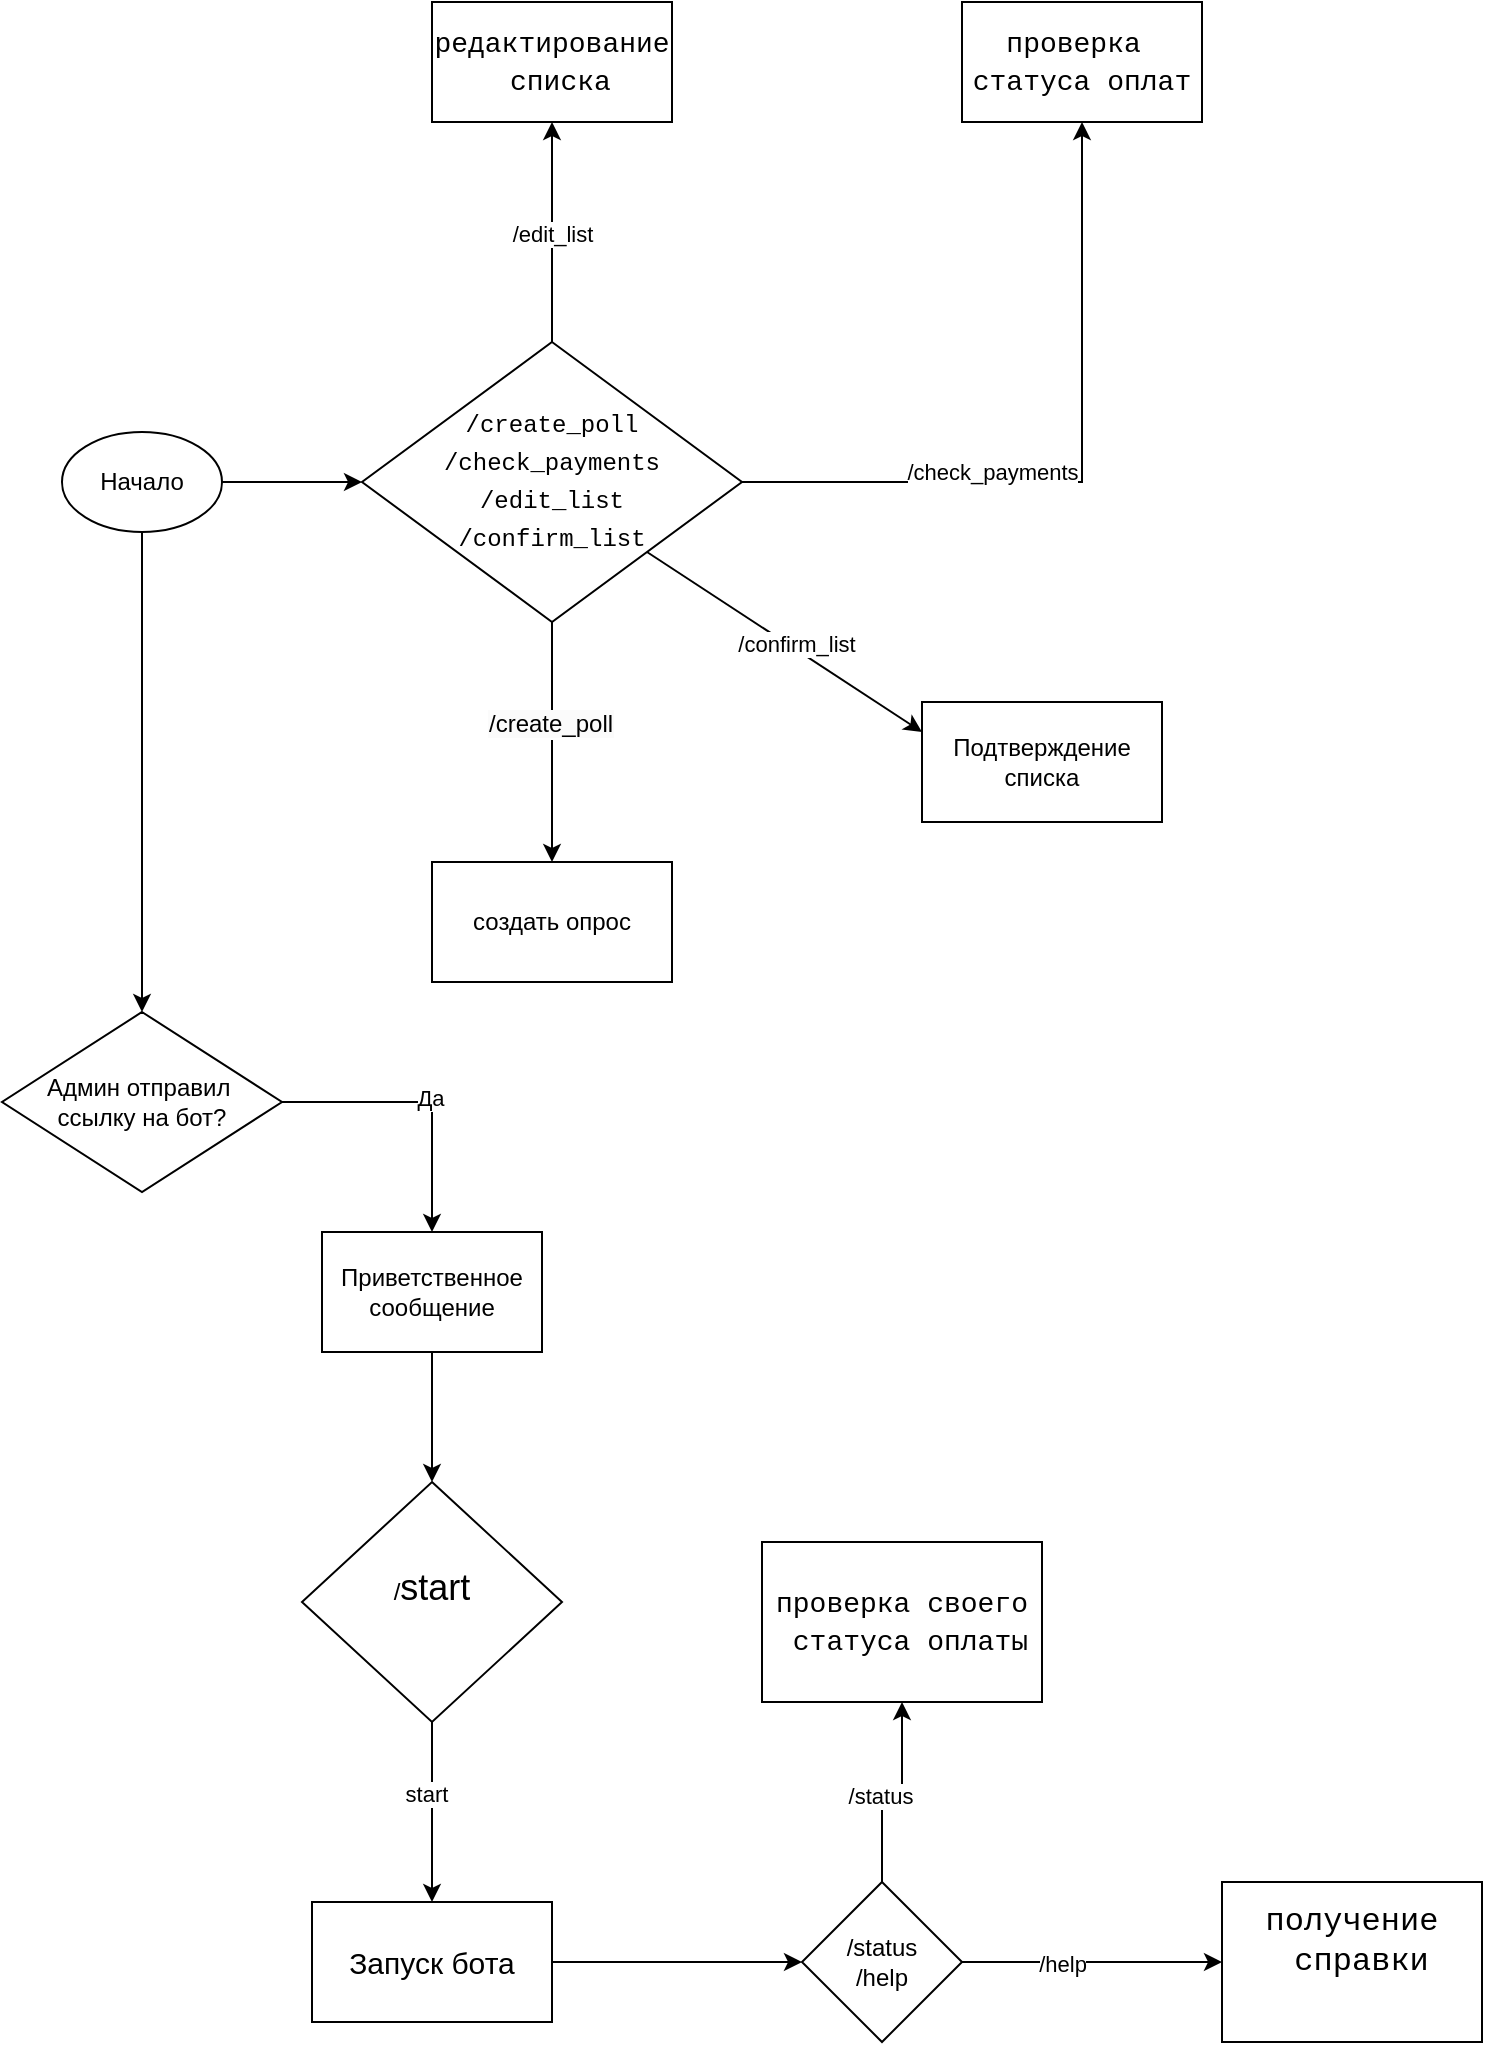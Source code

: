 <mxfile version="26.1.0">
  <diagram name="Страница — 1" id="Jb-5Hu8HWLz_g-Zm4u8E">
    <mxGraphModel dx="2004" dy="2534" grid="1" gridSize="10" guides="1" tooltips="1" connect="1" arrows="1" fold="1" page="1" pageScale="1" pageWidth="1200" pageHeight="1400" math="0" shadow="0">
      <root>
        <mxCell id="0" />
        <mxCell id="1" parent="0" />
        <mxCell id="6FAnHJaDgQSI7gQvsbUK-6" value="" style="edgeStyle=orthogonalEdgeStyle;rounded=0;orthogonalLoop=1;jettySize=auto;html=1;" edge="1" parent="1" source="6FAnHJaDgQSI7gQvsbUK-2" target="6FAnHJaDgQSI7gQvsbUK-5">
          <mxGeometry relative="1" as="geometry" />
        </mxCell>
        <mxCell id="6FAnHJaDgQSI7gQvsbUK-7" value="Да" style="edgeLabel;html=1;align=center;verticalAlign=middle;resizable=0;points=[];" vertex="1" connectable="0" parent="6FAnHJaDgQSI7gQvsbUK-6">
          <mxGeometry x="-0.191" y="2" relative="1" as="geometry">
            <mxPoint x="17" as="offset" />
          </mxGeometry>
        </mxCell>
        <mxCell id="6FAnHJaDgQSI7gQvsbUK-2" value="Админ отправил&amp;nbsp;&lt;div&gt;ссылку на бот?&lt;/div&gt;" style="rhombus;whiteSpace=wrap;html=1;rounded=0;" vertex="1" parent="1">
          <mxGeometry x="370" y="445" width="140" height="90" as="geometry" />
        </mxCell>
        <mxCell id="6FAnHJaDgQSI7gQvsbUK-5" value="Приветственное сообщение" style="rounded=0;whiteSpace=wrap;html=1;" vertex="1" parent="1">
          <mxGeometry x="530" y="555" width="110" height="60" as="geometry" />
        </mxCell>
        <mxCell id="6FAnHJaDgQSI7gQvsbUK-13" value="" style="edgeStyle=orthogonalEdgeStyle;rounded=0;orthogonalLoop=1;jettySize=auto;html=1;" edge="1" parent="1" source="6FAnHJaDgQSI7gQvsbUK-12" target="6FAnHJaDgQSI7gQvsbUK-2">
          <mxGeometry relative="1" as="geometry">
            <Array as="points">
              <mxPoint x="440" y="235" />
              <mxPoint x="440" y="235" />
            </Array>
          </mxGeometry>
        </mxCell>
        <mxCell id="6FAnHJaDgQSI7gQvsbUK-28" value="" style="edgeStyle=orthogonalEdgeStyle;rounded=0;orthogonalLoop=1;jettySize=auto;html=1;" edge="1" parent="1" source="6FAnHJaDgQSI7gQvsbUK-12" target="6FAnHJaDgQSI7gQvsbUK-24">
          <mxGeometry relative="1" as="geometry" />
        </mxCell>
        <mxCell id="6FAnHJaDgQSI7gQvsbUK-12" value="Начало" style="ellipse;whiteSpace=wrap;html=1;" vertex="1" parent="1">
          <mxGeometry x="400" y="155" width="80" height="50" as="geometry" />
        </mxCell>
        <mxCell id="6FAnHJaDgQSI7gQvsbUK-30" value="" style="edgeStyle=orthogonalEdgeStyle;rounded=0;orthogonalLoop=1;jettySize=auto;html=1;" edge="1" parent="1" source="6FAnHJaDgQSI7gQvsbUK-24" target="6FAnHJaDgQSI7gQvsbUK-29">
          <mxGeometry relative="1" as="geometry" />
        </mxCell>
        <mxCell id="6FAnHJaDgQSI7gQvsbUK-31" value="&lt;span style=&quot;font-size: 12px; text-wrap-mode: wrap; background-color: rgb(251, 251, 251);&quot;&gt;/create_poll&lt;/span&gt;" style="edgeLabel;html=1;align=center;verticalAlign=middle;resizable=0;points=[];" vertex="1" connectable="0" parent="6FAnHJaDgQSI7gQvsbUK-30">
          <mxGeometry x="-0.15" y="-1" relative="1" as="geometry">
            <mxPoint as="offset" />
          </mxGeometry>
        </mxCell>
        <mxCell id="6FAnHJaDgQSI7gQvsbUK-33" value="" style="edgeStyle=orthogonalEdgeStyle;rounded=0;orthogonalLoop=1;jettySize=auto;html=1;" edge="1" parent="1" source="6FAnHJaDgQSI7gQvsbUK-24" target="6FAnHJaDgQSI7gQvsbUK-32">
          <mxGeometry relative="1" as="geometry" />
        </mxCell>
        <mxCell id="6FAnHJaDgQSI7gQvsbUK-34" value="/check_payments" style="edgeLabel;html=1;align=center;verticalAlign=middle;resizable=0;points=[];" vertex="1" connectable="0" parent="6FAnHJaDgQSI7gQvsbUK-33">
          <mxGeometry x="-0.295" y="5" relative="1" as="geometry">
            <mxPoint x="1" as="offset" />
          </mxGeometry>
        </mxCell>
        <mxCell id="6FAnHJaDgQSI7gQvsbUK-36" value="" style="edgeStyle=orthogonalEdgeStyle;rounded=0;orthogonalLoop=1;jettySize=auto;html=1;" edge="1" parent="1" source="6FAnHJaDgQSI7gQvsbUK-24" target="6FAnHJaDgQSI7gQvsbUK-35">
          <mxGeometry relative="1" as="geometry" />
        </mxCell>
        <mxCell id="6FAnHJaDgQSI7gQvsbUK-37" value="/edit_list" style="edgeLabel;html=1;align=center;verticalAlign=middle;resizable=0;points=[];" vertex="1" connectable="0" parent="6FAnHJaDgQSI7gQvsbUK-36">
          <mxGeometry x="-0.015" relative="1" as="geometry">
            <mxPoint as="offset" />
          </mxGeometry>
        </mxCell>
        <mxCell id="6FAnHJaDgQSI7gQvsbUK-24" value="&lt;div style=&quot;font-family: Consolas, &amp;quot;Courier New&amp;quot;, monospace; line-height: 19px; white-space: pre;&quot;&gt;&lt;font&gt;/create_poll&lt;/font&gt;&lt;/div&gt;&lt;div style=&quot;font-family: Consolas, &amp;quot;Courier New&amp;quot;, monospace; line-height: 19px; white-space: pre;&quot;&gt;&lt;div style=&quot;line-height: 19px;&quot;&gt;&lt;span&gt;&lt;font&gt;/check_payments&lt;/font&gt;&lt;/span&gt;&lt;/div&gt;&lt;div style=&quot;line-height: 19px;&quot;&gt;&lt;div style=&quot;line-height: 19px;&quot;&gt;&lt;font&gt;/edit_list&lt;/font&gt;&lt;/div&gt;&lt;div style=&quot;line-height: 19px;&quot;&gt;&lt;div style=&quot;line-height: 19px;&quot;&gt;&lt;font&gt;/confirm_list&lt;/font&gt;&lt;/div&gt;&lt;/div&gt;&lt;/div&gt;&lt;/div&gt;" style="rhombus;whiteSpace=wrap;html=1;fillColor=none;" vertex="1" parent="1">
          <mxGeometry x="550" y="110" width="190" height="140" as="geometry" />
        </mxCell>
        <mxCell id="6FAnHJaDgQSI7gQvsbUK-29" value="создать опрос" style="whiteSpace=wrap;html=1;fillColor=none;" vertex="1" parent="1">
          <mxGeometry x="585" y="370" width="120" height="60" as="geometry" />
        </mxCell>
        <mxCell id="6FAnHJaDgQSI7gQvsbUK-32" value="&lt;div style=&quot;font-family: Consolas, &amp;quot;Courier New&amp;quot;, monospace; font-size: 14px; line-height: 19px; white-space: pre;&quot;&gt;&lt;span style=&quot;background-color: light-dark(#ffffff, var(--ge-dark-color, #121212));&quot;&gt;проверка &lt;/span&gt;&lt;/div&gt;&lt;div style=&quot;font-family: Consolas, &amp;quot;Courier New&amp;quot;, monospace; font-size: 14px; line-height: 19px; white-space: pre;&quot;&gt;статуса опла&lt;span&gt;т&lt;/span&gt;&lt;/div&gt;" style="whiteSpace=wrap;html=1;fillColor=none;" vertex="1" parent="1">
          <mxGeometry x="850" y="-60" width="120" height="60" as="geometry" />
        </mxCell>
        <mxCell id="6FAnHJaDgQSI7gQvsbUK-35" value="&lt;div style=&quot;font-family: Consolas, &amp;quot;Courier New&amp;quot;, monospace; font-size: 14px; line-height: 19px; white-space: pre;&quot;&gt;&lt;span&gt;редактирование&lt;/span&gt;&lt;/div&gt;&lt;div style=&quot;font-family: Consolas, &amp;quot;Courier New&amp;quot;, monospace; font-size: 14px; line-height: 19px; white-space: pre; background-color: rgb(255, 255, 255);&quot;&gt;&lt;span&gt; списка&lt;/span&gt;&lt;/div&gt;" style="whiteSpace=wrap;html=1;fillColor=none;" vertex="1" parent="1">
          <mxGeometry x="585" y="-60" width="120" height="60" as="geometry" />
        </mxCell>
        <mxCell id="6FAnHJaDgQSI7gQvsbUK-38" value="Подтверждение списка" style="rounded=0;whiteSpace=wrap;html=1;" vertex="1" parent="1">
          <mxGeometry x="830" y="290" width="120" height="60" as="geometry" />
        </mxCell>
        <mxCell id="6FAnHJaDgQSI7gQvsbUK-40" value="" style="endArrow=classic;html=1;rounded=0;entryX=0;entryY=0.25;entryDx=0;entryDy=0;exitX=1;exitY=1;exitDx=0;exitDy=0;" edge="1" parent="1" source="6FAnHJaDgQSI7gQvsbUK-24" target="6FAnHJaDgQSI7gQvsbUK-38">
          <mxGeometry width="50" height="50" relative="1" as="geometry">
            <mxPoint x="700" y="255" as="sourcePoint" />
            <mxPoint x="750" y="205" as="targetPoint" />
          </mxGeometry>
        </mxCell>
        <mxCell id="6FAnHJaDgQSI7gQvsbUK-41" value="/confirm_list" style="edgeLabel;html=1;align=center;verticalAlign=middle;resizable=0;points=[];" vertex="1" connectable="0" parent="6FAnHJaDgQSI7gQvsbUK-40">
          <mxGeometry x="0.074" y="2" relative="1" as="geometry">
            <mxPoint y="-1" as="offset" />
          </mxGeometry>
        </mxCell>
        <mxCell id="6FAnHJaDgQSI7gQvsbUK-47" value="" style="edgeStyle=orthogonalEdgeStyle;rounded=0;orthogonalLoop=1;jettySize=auto;html=1;" edge="1" parent="1" source="6FAnHJaDgQSI7gQvsbUK-44" target="6FAnHJaDgQSI7gQvsbUK-46">
          <mxGeometry relative="1" as="geometry" />
        </mxCell>
        <mxCell id="6FAnHJaDgQSI7gQvsbUK-48" value="start" style="edgeLabel;html=1;align=center;verticalAlign=middle;resizable=0;points=[];" vertex="1" connectable="0" parent="6FAnHJaDgQSI7gQvsbUK-47">
          <mxGeometry x="-0.199" y="-3" relative="1" as="geometry">
            <mxPoint as="offset" />
          </mxGeometry>
        </mxCell>
        <mxCell id="6FAnHJaDgQSI7gQvsbUK-44" value="/&lt;font style=&quot;font-size: 18px;&quot;&gt;start&lt;/font&gt;&lt;div&gt;&lt;br&gt;&lt;/div&gt;" style="rhombus;whiteSpace=wrap;html=1;" vertex="1" parent="1">
          <mxGeometry x="520" y="680" width="130" height="120" as="geometry" />
        </mxCell>
        <mxCell id="6FAnHJaDgQSI7gQvsbUK-51" value="" style="edgeStyle=orthogonalEdgeStyle;rounded=0;orthogonalLoop=1;jettySize=auto;html=1;" edge="1" parent="1" source="6FAnHJaDgQSI7gQvsbUK-46" target="6FAnHJaDgQSI7gQvsbUK-50">
          <mxGeometry relative="1" as="geometry" />
        </mxCell>
        <mxCell id="6FAnHJaDgQSI7gQvsbUK-46" value="&lt;font style=&quot;font-size: 15px;&quot;&gt;Запуск бота&lt;/font&gt;" style="whiteSpace=wrap;html=1;" vertex="1" parent="1">
          <mxGeometry x="525" y="890" width="120" height="60" as="geometry" />
        </mxCell>
        <mxCell id="6FAnHJaDgQSI7gQvsbUK-49" value="" style="endArrow=classic;html=1;rounded=0;entryX=0.5;entryY=0;entryDx=0;entryDy=0;exitX=0.5;exitY=1;exitDx=0;exitDy=0;" edge="1" parent="1" source="6FAnHJaDgQSI7gQvsbUK-5" target="6FAnHJaDgQSI7gQvsbUK-44">
          <mxGeometry width="50" height="50" relative="1" as="geometry">
            <mxPoint x="580" y="615" as="sourcePoint" />
            <mxPoint x="636.406" y="650.625" as="targetPoint" />
          </mxGeometry>
        </mxCell>
        <mxCell id="6FAnHJaDgQSI7gQvsbUK-53" value="" style="edgeStyle=orthogonalEdgeStyle;rounded=0;orthogonalLoop=1;jettySize=auto;html=1;" edge="1" parent="1" source="6FAnHJaDgQSI7gQvsbUK-50" target="6FAnHJaDgQSI7gQvsbUK-52">
          <mxGeometry relative="1" as="geometry" />
        </mxCell>
        <mxCell id="6FAnHJaDgQSI7gQvsbUK-54" value="/status" style="edgeLabel;html=1;align=center;verticalAlign=middle;resizable=0;points=[];" vertex="1" connectable="0" parent="6FAnHJaDgQSI7gQvsbUK-53">
          <mxGeometry x="-0.144" y="1" relative="1" as="geometry">
            <mxPoint as="offset" />
          </mxGeometry>
        </mxCell>
        <mxCell id="6FAnHJaDgQSI7gQvsbUK-56" value="" style="edgeStyle=orthogonalEdgeStyle;rounded=0;orthogonalLoop=1;jettySize=auto;html=1;" edge="1" parent="1" source="6FAnHJaDgQSI7gQvsbUK-50" target="6FAnHJaDgQSI7gQvsbUK-55">
          <mxGeometry relative="1" as="geometry" />
        </mxCell>
        <mxCell id="6FAnHJaDgQSI7gQvsbUK-57" value="/help" style="edgeLabel;html=1;align=center;verticalAlign=middle;resizable=0;points=[];" vertex="1" connectable="0" parent="6FAnHJaDgQSI7gQvsbUK-56">
          <mxGeometry x="-0.236" y="-1" relative="1" as="geometry">
            <mxPoint as="offset" />
          </mxGeometry>
        </mxCell>
        <mxCell id="6FAnHJaDgQSI7gQvsbUK-50" value="&lt;div&gt;/status&lt;/div&gt;&lt;div&gt;/help&lt;/div&gt;" style="rhombus;whiteSpace=wrap;html=1;" vertex="1" parent="1">
          <mxGeometry x="770" y="880" width="80" height="80" as="geometry" />
        </mxCell>
        <mxCell id="6FAnHJaDgQSI7gQvsbUK-52" value="&lt;div style=&quot;font-family: Consolas, &amp;quot;Courier New&amp;quot;, monospace; font-size: 14px; line-height: 19px; white-space: pre;&quot;&gt;&lt;span&gt;проверка своего&lt;/span&gt;&lt;/div&gt;&lt;div style=&quot;font-family: Consolas, &amp;quot;Courier New&amp;quot;, monospace; font-size: 14px; line-height: 19px; white-space: pre;&quot;&gt;&lt;span&gt; статуса оплаты&lt;/span&gt;&lt;/div&gt;" style="whiteSpace=wrap;html=1;" vertex="1" parent="1">
          <mxGeometry x="750" y="710" width="140" height="80" as="geometry" />
        </mxCell>
        <mxCell id="6FAnHJaDgQSI7gQvsbUK-55" value="&lt;div style=&quot;font-family: Consolas, &amp;quot;Courier New&amp;quot;, monospace; line-height: 19px; white-space: pre;&quot;&gt;&lt;div style=&quot;&quot;&gt;&lt;span&gt;&lt;font style=&quot;font-size: 16px;&quot;&gt;получение&lt;/font&gt;&lt;/span&gt;&lt;/div&gt;&lt;div style=&quot;&quot;&gt;&lt;span&gt;&lt;font style=&quot;font-size: 16px;&quot;&gt; справки&lt;/font&gt;&lt;/span&gt;&lt;/div&gt;&lt;span style=&quot;font-size: 14px; background-color: rgb(255, 255, 255);&quot;&gt;&lt;br&gt;&lt;/span&gt;&lt;/div&gt;" style="whiteSpace=wrap;html=1;" vertex="1" parent="1">
          <mxGeometry x="980" y="880" width="130" height="80" as="geometry" />
        </mxCell>
      </root>
    </mxGraphModel>
  </diagram>
</mxfile>
